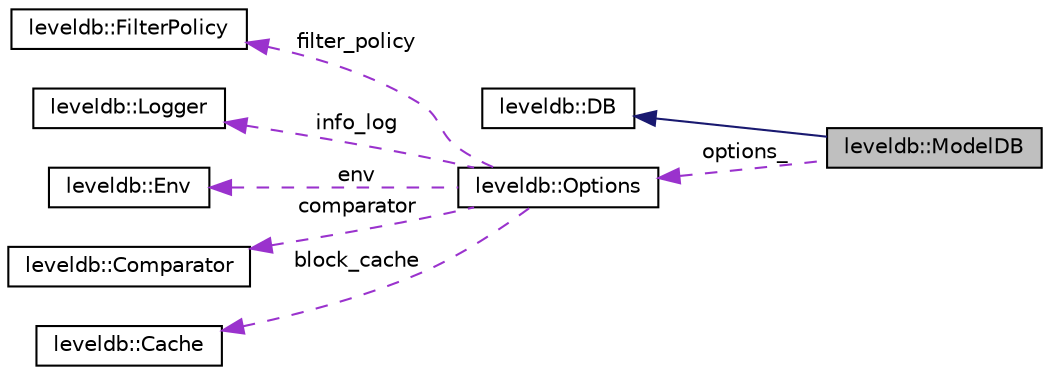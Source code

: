 digraph "leveldb::ModelDB"
{
  edge [fontname="Helvetica",fontsize="10",labelfontname="Helvetica",labelfontsize="10"];
  node [fontname="Helvetica",fontsize="10",shape=record];
  rankdir="LR";
  Node1 [label="leveldb::ModelDB",height=0.2,width=0.4,color="black", fillcolor="grey75", style="filled" fontcolor="black"];
  Node2 -> Node1 [dir="back",color="midnightblue",fontsize="10",style="solid"];
  Node2 [label="leveldb::DB",height=0.2,width=0.4,color="black", fillcolor="white", style="filled",URL="$classleveldb_1_1_d_b.html"];
  Node3 -> Node1 [dir="back",color="darkorchid3",fontsize="10",style="dashed",label=" options_" ];
  Node3 [label="leveldb::Options",height=0.2,width=0.4,color="black", fillcolor="white", style="filled",URL="$structleveldb_1_1_options.html"];
  Node4 -> Node3 [dir="back",color="darkorchid3",fontsize="10",style="dashed",label=" filter_policy" ];
  Node4 [label="leveldb::FilterPolicy",height=0.2,width=0.4,color="black", fillcolor="white", style="filled",URL="$classleveldb_1_1_filter_policy.html"];
  Node5 -> Node3 [dir="back",color="darkorchid3",fontsize="10",style="dashed",label=" info_log" ];
  Node5 [label="leveldb::Logger",height=0.2,width=0.4,color="black", fillcolor="white", style="filled",URL="$classleveldb_1_1_logger.html"];
  Node6 -> Node3 [dir="back",color="darkorchid3",fontsize="10",style="dashed",label=" env" ];
  Node6 [label="leveldb::Env",height=0.2,width=0.4,color="black", fillcolor="white", style="filled",URL="$classleveldb_1_1_env.html"];
  Node7 -> Node3 [dir="back",color="darkorchid3",fontsize="10",style="dashed",label=" comparator" ];
  Node7 [label="leveldb::Comparator",height=0.2,width=0.4,color="black", fillcolor="white", style="filled",URL="$structleveldb_1_1_comparator.html"];
  Node8 -> Node3 [dir="back",color="darkorchid3",fontsize="10",style="dashed",label=" block_cache" ];
  Node8 [label="leveldb::Cache",height=0.2,width=0.4,color="black", fillcolor="white", style="filled",URL="$classleveldb_1_1_cache.html"];
}
